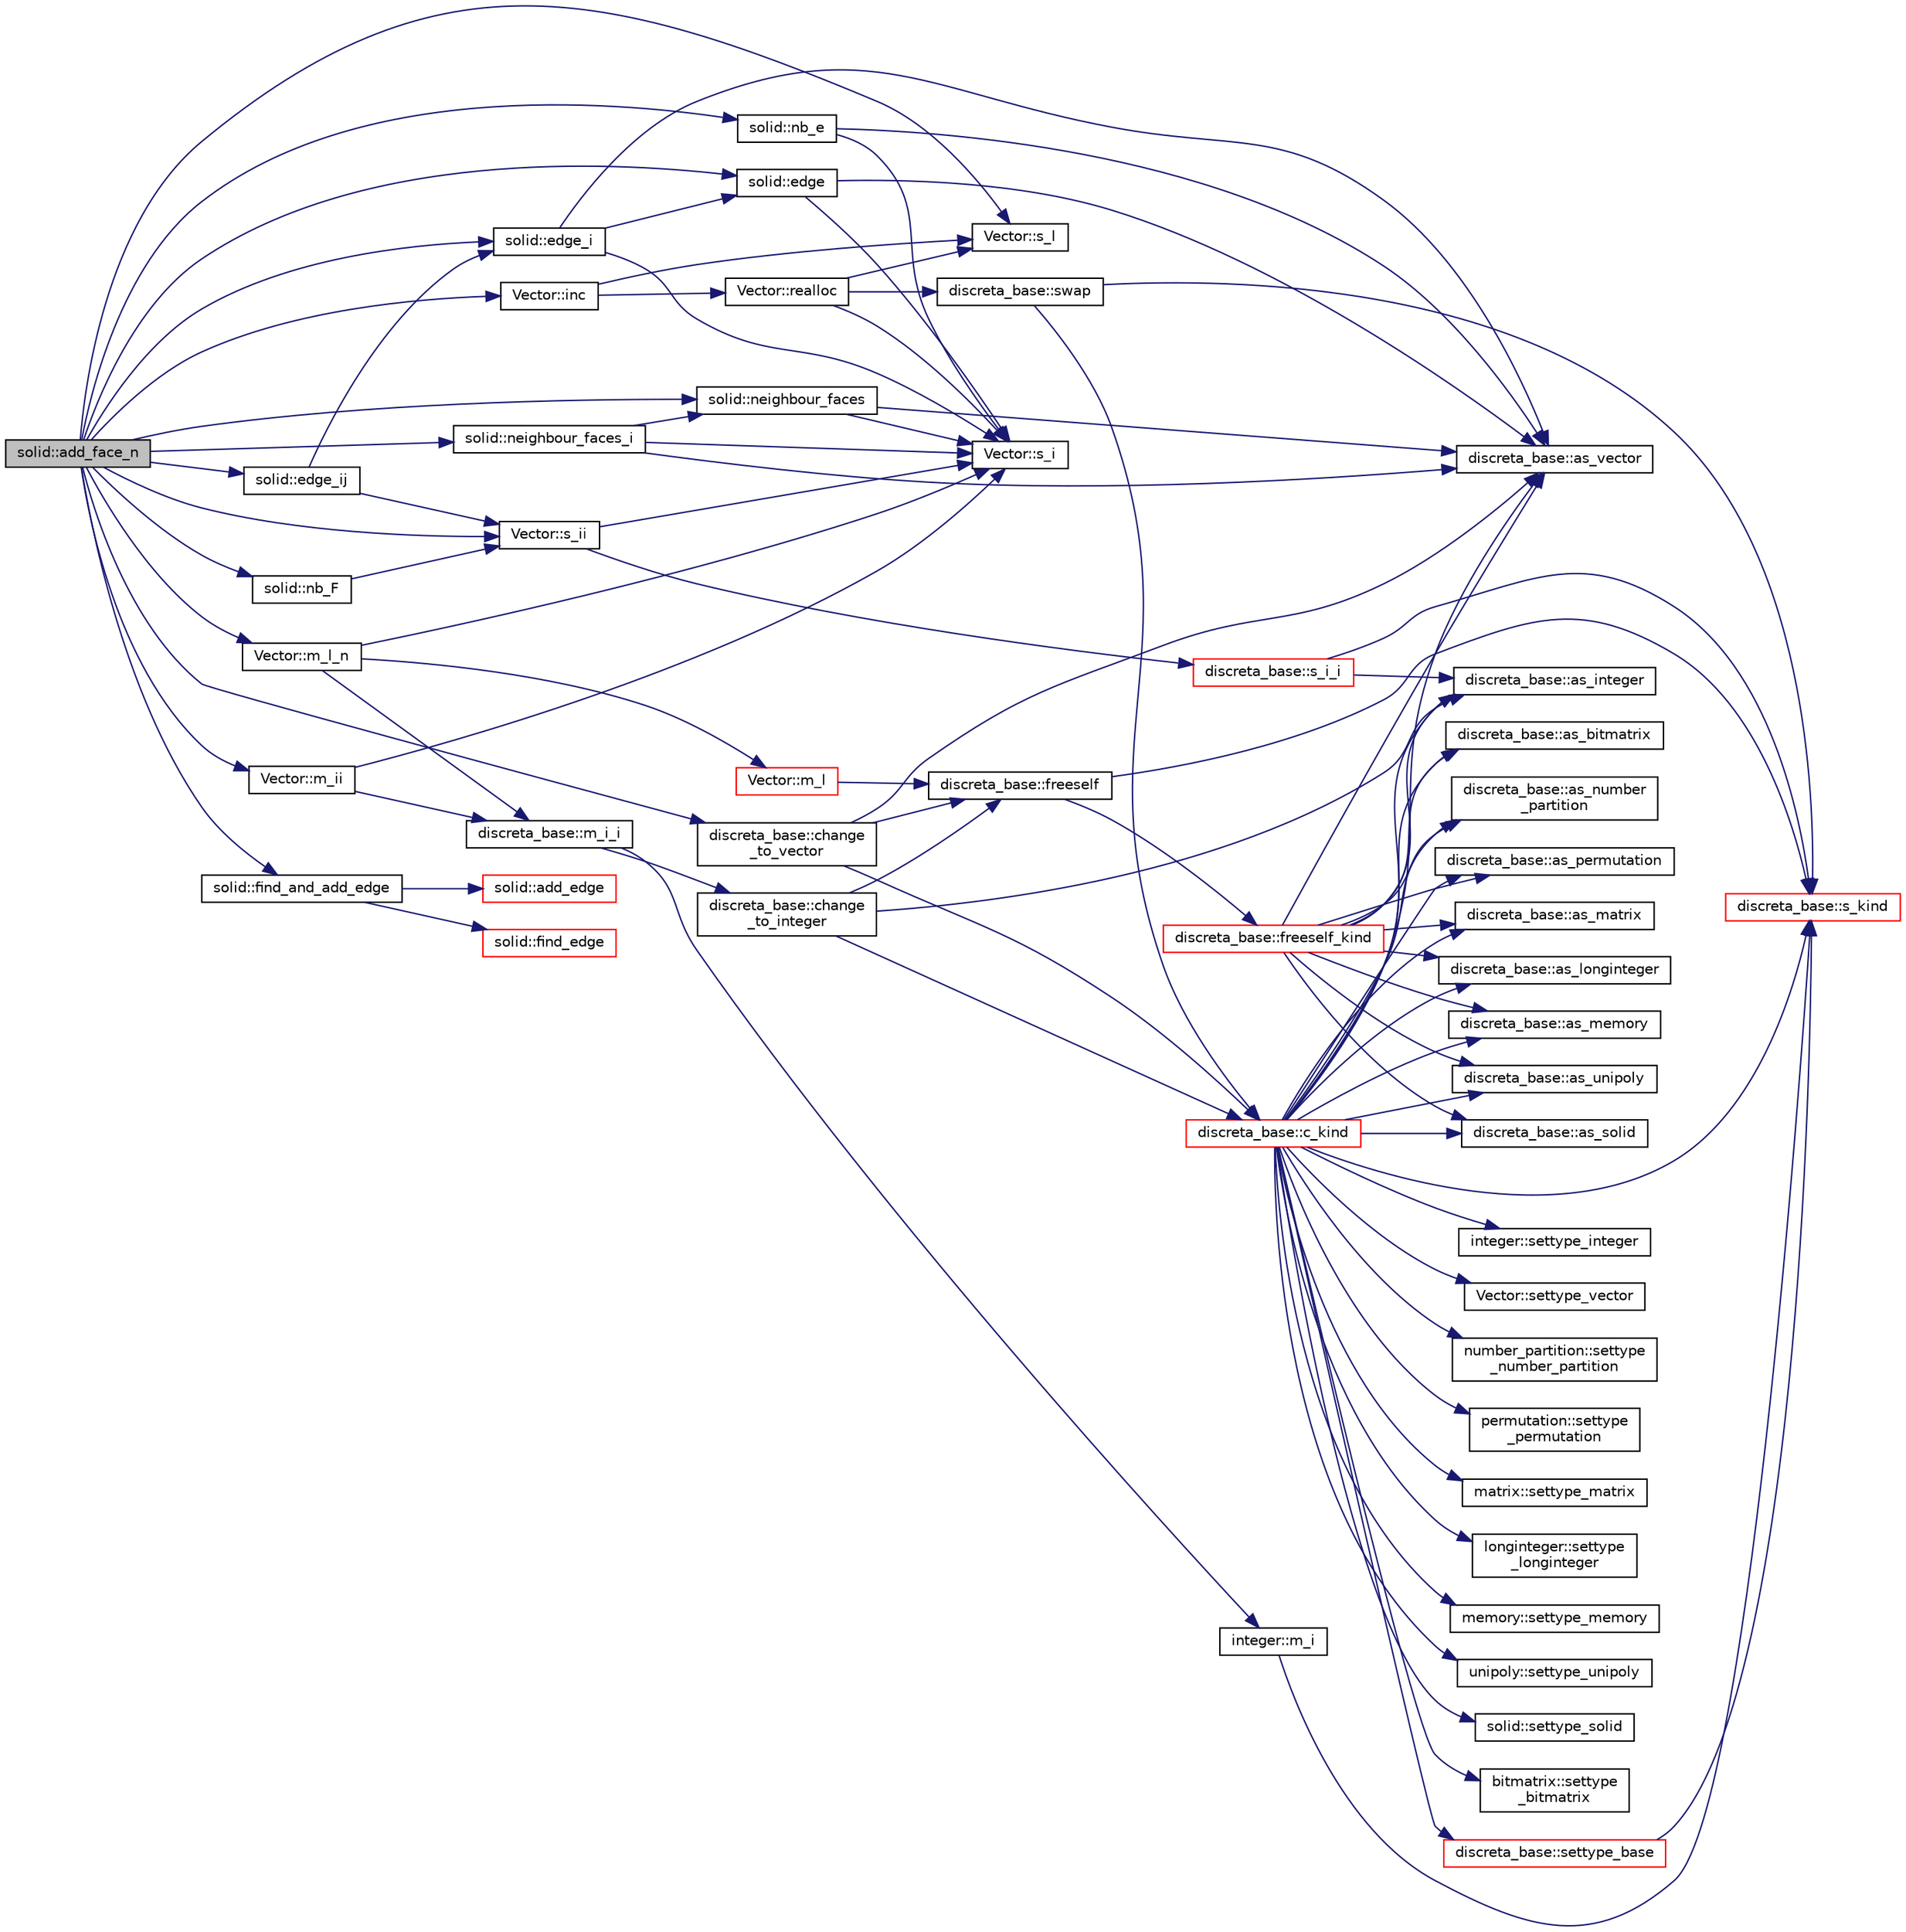 digraph "solid::add_face_n"
{
  edge [fontname="Helvetica",fontsize="10",labelfontname="Helvetica",labelfontsize="10"];
  node [fontname="Helvetica",fontsize="10",shape=record];
  rankdir="LR";
  Node693 [label="solid::add_face_n",height=0.2,width=0.4,color="black", fillcolor="grey75", style="filled", fontcolor="black"];
  Node693 -> Node694 [color="midnightblue",fontsize="10",style="solid",fontname="Helvetica"];
  Node694 [label="Vector::s_l",height=0.2,width=0.4,color="black", fillcolor="white", style="filled",URL="$d5/db2/class_vector.html#ad2dc082288f858d22a528832289e0704"];
  Node693 -> Node695 [color="midnightblue",fontsize="10",style="solid",fontname="Helvetica"];
  Node695 [label="solid::nb_e",height=0.2,width=0.4,color="black", fillcolor="white", style="filled",URL="$d8/def/classsolid.html#aeb3bd7332f1a39cdb44db6be83cca3f5"];
  Node695 -> Node696 [color="midnightblue",fontsize="10",style="solid",fontname="Helvetica"];
  Node696 [label="Vector::s_i",height=0.2,width=0.4,color="black", fillcolor="white", style="filled",URL="$d5/db2/class_vector.html#a1c4fe1752523df8119f70dd550244871"];
  Node695 -> Node697 [color="midnightblue",fontsize="10",style="solid",fontname="Helvetica"];
  Node697 [label="discreta_base::as_vector",height=0.2,width=0.4,color="black", fillcolor="white", style="filled",URL="$d7/d71/classdiscreta__base.html#a7bdd6cae39c380b128ee9e17e42cf020"];
  Node693 -> Node698 [color="midnightblue",fontsize="10",style="solid",fontname="Helvetica"];
  Node698 [label="Vector::inc",height=0.2,width=0.4,color="black", fillcolor="white", style="filled",URL="$d5/db2/class_vector.html#a5f6fe0531bc3d9829becd8503e4156a3"];
  Node698 -> Node699 [color="midnightblue",fontsize="10",style="solid",fontname="Helvetica"];
  Node699 [label="Vector::realloc",height=0.2,width=0.4,color="black", fillcolor="white", style="filled",URL="$d5/db2/class_vector.html#a00aff28a4a7cacc8c5aaf44b6f3fb3a5"];
  Node699 -> Node694 [color="midnightblue",fontsize="10",style="solid",fontname="Helvetica"];
  Node699 -> Node696 [color="midnightblue",fontsize="10",style="solid",fontname="Helvetica"];
  Node699 -> Node700 [color="midnightblue",fontsize="10",style="solid",fontname="Helvetica"];
  Node700 [label="discreta_base::swap",height=0.2,width=0.4,color="black", fillcolor="white", style="filled",URL="$d7/d71/classdiscreta__base.html#a2e8acbb9d3476675dac5b6a583b0293e"];
  Node700 -> Node701 [color="midnightblue",fontsize="10",style="solid",fontname="Helvetica"];
  Node701 [label="discreta_base::s_kind",height=0.2,width=0.4,color="red", fillcolor="white", style="filled",URL="$d7/d71/classdiscreta__base.html#a8a830025c74adbbc3362418a7c2ba157"];
  Node700 -> Node704 [color="midnightblue",fontsize="10",style="solid",fontname="Helvetica"];
  Node704 [label="discreta_base::c_kind",height=0.2,width=0.4,color="red", fillcolor="white", style="filled",URL="$d7/d71/classdiscreta__base.html#adc2ff61589c2d083688e7a43f333cb62"];
  Node704 -> Node705 [color="midnightblue",fontsize="10",style="solid",fontname="Helvetica"];
  Node705 [label="discreta_base::settype_base",height=0.2,width=0.4,color="red", fillcolor="white", style="filled",URL="$d7/d71/classdiscreta__base.html#a4f42899a89447d1c3993ea07c38f8ad4"];
  Node705 -> Node701 [color="midnightblue",fontsize="10",style="solid",fontname="Helvetica"];
  Node704 -> Node706 [color="midnightblue",fontsize="10",style="solid",fontname="Helvetica"];
  Node706 [label="discreta_base::as_integer",height=0.2,width=0.4,color="black", fillcolor="white", style="filled",URL="$d7/d71/classdiscreta__base.html#a00d7691eaf874fd283d942692fe8dd26"];
  Node704 -> Node707 [color="midnightblue",fontsize="10",style="solid",fontname="Helvetica"];
  Node707 [label="integer::settype_integer",height=0.2,width=0.4,color="black", fillcolor="white", style="filled",URL="$d0/de5/classinteger.html#a6265c65ef311229acd513d748faba796"];
  Node704 -> Node697 [color="midnightblue",fontsize="10",style="solid",fontname="Helvetica"];
  Node704 -> Node708 [color="midnightblue",fontsize="10",style="solid",fontname="Helvetica"];
  Node708 [label="Vector::settype_vector",height=0.2,width=0.4,color="black", fillcolor="white", style="filled",URL="$d5/db2/class_vector.html#a34e0d00b18c051f23904a8429fa6c8b4"];
  Node704 -> Node709 [color="midnightblue",fontsize="10",style="solid",fontname="Helvetica"];
  Node709 [label="discreta_base::as_number\l_partition",height=0.2,width=0.4,color="black", fillcolor="white", style="filled",URL="$d7/d71/classdiscreta__base.html#a307aa09de0e925d46697707968ffab00"];
  Node704 -> Node710 [color="midnightblue",fontsize="10",style="solid",fontname="Helvetica"];
  Node710 [label="number_partition::settype\l_number_partition",height=0.2,width=0.4,color="black", fillcolor="white", style="filled",URL="$df/d50/classnumber__partition.html#a3aaec1b557758f643ffc8555bbc358be"];
  Node704 -> Node711 [color="midnightblue",fontsize="10",style="solid",fontname="Helvetica"];
  Node711 [label="discreta_base::as_permutation",height=0.2,width=0.4,color="black", fillcolor="white", style="filled",URL="$d7/d71/classdiscreta__base.html#aa4e72f36a82984239b12ae831e131098"];
  Node704 -> Node712 [color="midnightblue",fontsize="10",style="solid",fontname="Helvetica"];
  Node712 [label="permutation::settype\l_permutation",height=0.2,width=0.4,color="black", fillcolor="white", style="filled",URL="$d0/d08/classpermutation.html#af1eea29f86195cede9562e444664c28c"];
  Node704 -> Node713 [color="midnightblue",fontsize="10",style="solid",fontname="Helvetica"];
  Node713 [label="discreta_base::as_matrix",height=0.2,width=0.4,color="black", fillcolor="white", style="filled",URL="$d7/d71/classdiscreta__base.html#ae4d7f56d917a4707b838fbffde6467ff"];
  Node704 -> Node714 [color="midnightblue",fontsize="10",style="solid",fontname="Helvetica"];
  Node714 [label="matrix::settype_matrix",height=0.2,width=0.4,color="black", fillcolor="white", style="filled",URL="$d1/d8d/classmatrix.html#a1780283a64a789e4084d792683d276bb"];
  Node704 -> Node715 [color="midnightblue",fontsize="10",style="solid",fontname="Helvetica"];
  Node715 [label="discreta_base::as_longinteger",height=0.2,width=0.4,color="black", fillcolor="white", style="filled",URL="$d7/d71/classdiscreta__base.html#a20a094639eb711b10c8694c51937f7cd"];
  Node704 -> Node716 [color="midnightblue",fontsize="10",style="solid",fontname="Helvetica"];
  Node716 [label="longinteger::settype\l_longinteger",height=0.2,width=0.4,color="black", fillcolor="white", style="filled",URL="$d3/d71/classlonginteger.html#ae5f811ece8df31b9ff114368a18e1dc5"];
  Node704 -> Node717 [color="midnightblue",fontsize="10",style="solid",fontname="Helvetica"];
  Node717 [label="discreta_base::as_memory",height=0.2,width=0.4,color="black", fillcolor="white", style="filled",URL="$d7/d71/classdiscreta__base.html#ad94b2d7dce0cd4fa22db57f6e79c4bd2"];
  Node704 -> Node718 [color="midnightblue",fontsize="10",style="solid",fontname="Helvetica"];
  Node718 [label="memory::settype_memory",height=0.2,width=0.4,color="black", fillcolor="white", style="filled",URL="$d8/d99/classmemory.html#a33aae277f9b8fe36b02e9d5da895451b"];
  Node704 -> Node719 [color="midnightblue",fontsize="10",style="solid",fontname="Helvetica"];
  Node719 [label="discreta_base::as_unipoly",height=0.2,width=0.4,color="black", fillcolor="white", style="filled",URL="$d7/d71/classdiscreta__base.html#ad50d8027f039fe5c2478cddb243adc9d"];
  Node704 -> Node720 [color="midnightblue",fontsize="10",style="solid",fontname="Helvetica"];
  Node720 [label="unipoly::settype_unipoly",height=0.2,width=0.4,color="black", fillcolor="white", style="filled",URL="$d1/d89/classunipoly.html#a8db854fcc85c5e1150b1f1b1c005c95b"];
  Node704 -> Node721 [color="midnightblue",fontsize="10",style="solid",fontname="Helvetica"];
  Node721 [label="discreta_base::as_solid",height=0.2,width=0.4,color="black", fillcolor="white", style="filled",URL="$d7/d71/classdiscreta__base.html#a1fc5f2b85ec97ab0a69dd64903c970a5"];
  Node704 -> Node722 [color="midnightblue",fontsize="10",style="solid",fontname="Helvetica"];
  Node722 [label="solid::settype_solid",height=0.2,width=0.4,color="black", fillcolor="white", style="filled",URL="$d8/def/classsolid.html#a775bd4821f75a8aee4ea3d4335ff90e0"];
  Node704 -> Node723 [color="midnightblue",fontsize="10",style="solid",fontname="Helvetica"];
  Node723 [label="discreta_base::as_bitmatrix",height=0.2,width=0.4,color="black", fillcolor="white", style="filled",URL="$d7/d71/classdiscreta__base.html#a071ad54ea8ef6c9d1d15f532e5a76df6"];
  Node704 -> Node724 [color="midnightblue",fontsize="10",style="solid",fontname="Helvetica"];
  Node724 [label="bitmatrix::settype\l_bitmatrix",height=0.2,width=0.4,color="black", fillcolor="white", style="filled",URL="$de/dc8/classbitmatrix.html#acb571d947f9526665ebbdc0ce3e2a973"];
  Node704 -> Node701 [color="midnightblue",fontsize="10",style="solid",fontname="Helvetica"];
  Node698 -> Node694 [color="midnightblue",fontsize="10",style="solid",fontname="Helvetica"];
  Node693 -> Node743 [color="midnightblue",fontsize="10",style="solid",fontname="Helvetica"];
  Node743 [label="solid::edge",height=0.2,width=0.4,color="black", fillcolor="white", style="filled",URL="$d8/def/classsolid.html#a703b914bee212828ebb65d3d5313460e"];
  Node743 -> Node696 [color="midnightblue",fontsize="10",style="solid",fontname="Helvetica"];
  Node743 -> Node697 [color="midnightblue",fontsize="10",style="solid",fontname="Helvetica"];
  Node693 -> Node744 [color="midnightblue",fontsize="10",style="solid",fontname="Helvetica"];
  Node744 [label="solid::neighbour_faces",height=0.2,width=0.4,color="black", fillcolor="white", style="filled",URL="$d8/def/classsolid.html#aa679392983420946e8f1db13b0fc40b0"];
  Node744 -> Node696 [color="midnightblue",fontsize="10",style="solid",fontname="Helvetica"];
  Node744 -> Node697 [color="midnightblue",fontsize="10",style="solid",fontname="Helvetica"];
  Node693 -> Node745 [color="midnightblue",fontsize="10",style="solid",fontname="Helvetica"];
  Node745 [label="Vector::m_ii",height=0.2,width=0.4,color="black", fillcolor="white", style="filled",URL="$d5/db2/class_vector.html#aa6a97eabb43f192a47947f4f6acbb04d"];
  Node745 -> Node696 [color="midnightblue",fontsize="10",style="solid",fontname="Helvetica"];
  Node745 -> Node746 [color="midnightblue",fontsize="10",style="solid",fontname="Helvetica"];
  Node746 [label="discreta_base::m_i_i",height=0.2,width=0.4,color="black", fillcolor="white", style="filled",URL="$d7/d71/classdiscreta__base.html#aa231464a9d4bc233f66608021c9ad997"];
  Node746 -> Node747 [color="midnightblue",fontsize="10",style="solid",fontname="Helvetica"];
  Node747 [label="discreta_base::change\l_to_integer",height=0.2,width=0.4,color="black", fillcolor="white", style="filled",URL="$d7/d71/classdiscreta__base.html#a58a5a5bd8f8e6f2dd7b4483b66dc7bb9"];
  Node747 -> Node748 [color="midnightblue",fontsize="10",style="solid",fontname="Helvetica"];
  Node748 [label="discreta_base::freeself",height=0.2,width=0.4,color="black", fillcolor="white", style="filled",URL="$d7/d71/classdiscreta__base.html#a9a3c9501a562293b5667c11b9174d6e5"];
  Node748 -> Node749 [color="midnightblue",fontsize="10",style="solid",fontname="Helvetica"];
  Node749 [label="discreta_base::freeself_kind",height=0.2,width=0.4,color="red", fillcolor="white", style="filled",URL="$d7/d71/classdiscreta__base.html#a63a23ada2165b3838fab719ed458cec8"];
  Node749 -> Node706 [color="midnightblue",fontsize="10",style="solid",fontname="Helvetica"];
  Node749 -> Node697 [color="midnightblue",fontsize="10",style="solid",fontname="Helvetica"];
  Node749 -> Node709 [color="midnightblue",fontsize="10",style="solid",fontname="Helvetica"];
  Node749 -> Node711 [color="midnightblue",fontsize="10",style="solid",fontname="Helvetica"];
  Node749 -> Node713 [color="midnightblue",fontsize="10",style="solid",fontname="Helvetica"];
  Node749 -> Node715 [color="midnightblue",fontsize="10",style="solid",fontname="Helvetica"];
  Node749 -> Node717 [color="midnightblue",fontsize="10",style="solid",fontname="Helvetica"];
  Node749 -> Node719 [color="midnightblue",fontsize="10",style="solid",fontname="Helvetica"];
  Node749 -> Node721 [color="midnightblue",fontsize="10",style="solid",fontname="Helvetica"];
  Node749 -> Node723 [color="midnightblue",fontsize="10",style="solid",fontname="Helvetica"];
  Node748 -> Node701 [color="midnightblue",fontsize="10",style="solid",fontname="Helvetica"];
  Node747 -> Node704 [color="midnightblue",fontsize="10",style="solid",fontname="Helvetica"];
  Node747 -> Node706 [color="midnightblue",fontsize="10",style="solid",fontname="Helvetica"];
  Node746 -> Node775 [color="midnightblue",fontsize="10",style="solid",fontname="Helvetica"];
  Node775 [label="integer::m_i",height=0.2,width=0.4,color="black", fillcolor="white", style="filled",URL="$d0/de5/classinteger.html#a869091f0a0f35f5354c8c4a70250e8a9"];
  Node775 -> Node701 [color="midnightblue",fontsize="10",style="solid",fontname="Helvetica"];
  Node693 -> Node776 [color="midnightblue",fontsize="10",style="solid",fontname="Helvetica"];
  Node776 [label="solid::nb_F",height=0.2,width=0.4,color="black", fillcolor="white", style="filled",URL="$d8/def/classsolid.html#a476fed0721c9fb1532618dd96db251d6"];
  Node776 -> Node777 [color="midnightblue",fontsize="10",style="solid",fontname="Helvetica"];
  Node777 [label="Vector::s_ii",height=0.2,width=0.4,color="black", fillcolor="white", style="filled",URL="$d5/db2/class_vector.html#a75d4942cc7b9794717b4846c10520db8"];
  Node777 -> Node696 [color="midnightblue",fontsize="10",style="solid",fontname="Helvetica"];
  Node777 -> Node778 [color="midnightblue",fontsize="10",style="solid",fontname="Helvetica"];
  Node778 [label="discreta_base::s_i_i",height=0.2,width=0.4,color="red", fillcolor="white", style="filled",URL="$d7/d71/classdiscreta__base.html#aadb92c01fbe69b3034b0214b33fbc735"];
  Node778 -> Node701 [color="midnightblue",fontsize="10",style="solid",fontname="Helvetica"];
  Node778 -> Node706 [color="midnightblue",fontsize="10",style="solid",fontname="Helvetica"];
  Node693 -> Node780 [color="midnightblue",fontsize="10",style="solid",fontname="Helvetica"];
  Node780 [label="solid::edge_i",height=0.2,width=0.4,color="black", fillcolor="white", style="filled",URL="$d8/def/classsolid.html#af5ed0a914a62d73b448c3546d9bb0e0c"];
  Node780 -> Node743 [color="midnightblue",fontsize="10",style="solid",fontname="Helvetica"];
  Node780 -> Node696 [color="midnightblue",fontsize="10",style="solid",fontname="Helvetica"];
  Node780 -> Node697 [color="midnightblue",fontsize="10",style="solid",fontname="Helvetica"];
  Node693 -> Node781 [color="midnightblue",fontsize="10",style="solid",fontname="Helvetica"];
  Node781 [label="discreta_base::change\l_to_vector",height=0.2,width=0.4,color="black", fillcolor="white", style="filled",URL="$d7/d71/classdiscreta__base.html#a66186d19c55ad54af11e2a040a763c38"];
  Node781 -> Node748 [color="midnightblue",fontsize="10",style="solid",fontname="Helvetica"];
  Node781 -> Node704 [color="midnightblue",fontsize="10",style="solid",fontname="Helvetica"];
  Node781 -> Node697 [color="midnightblue",fontsize="10",style="solid",fontname="Helvetica"];
  Node693 -> Node782 [color="midnightblue",fontsize="10",style="solid",fontname="Helvetica"];
  Node782 [label="Vector::m_l_n",height=0.2,width=0.4,color="black", fillcolor="white", style="filled",URL="$d5/db2/class_vector.html#a5c7c126e6266ecdc832c5ce5bc1cca2f"];
  Node782 -> Node783 [color="midnightblue",fontsize="10",style="solid",fontname="Helvetica"];
  Node783 [label="Vector::m_l",height=0.2,width=0.4,color="red", fillcolor="white", style="filled",URL="$d5/db2/class_vector.html#a00f5520c2a6b4f5282a1a8bcf8ea74eb"];
  Node783 -> Node748 [color="midnightblue",fontsize="10",style="solid",fontname="Helvetica"];
  Node782 -> Node696 [color="midnightblue",fontsize="10",style="solid",fontname="Helvetica"];
  Node782 -> Node746 [color="midnightblue",fontsize="10",style="solid",fontname="Helvetica"];
  Node693 -> Node785 [color="midnightblue",fontsize="10",style="solid",fontname="Helvetica"];
  Node785 [label="solid::neighbour_faces_i",height=0.2,width=0.4,color="black", fillcolor="white", style="filled",URL="$d8/def/classsolid.html#a5f8389874c5134f2ccb46a93c2335937"];
  Node785 -> Node744 [color="midnightblue",fontsize="10",style="solid",fontname="Helvetica"];
  Node785 -> Node696 [color="midnightblue",fontsize="10",style="solid",fontname="Helvetica"];
  Node785 -> Node697 [color="midnightblue",fontsize="10",style="solid",fontname="Helvetica"];
  Node693 -> Node786 [color="midnightblue",fontsize="10",style="solid",fontname="Helvetica"];
  Node786 [label="solid::find_and_add_edge",height=0.2,width=0.4,color="black", fillcolor="white", style="filled",URL="$d8/def/classsolid.html#a91c02de4312c4942c0f6642154d97047"];
  Node786 -> Node787 [color="midnightblue",fontsize="10",style="solid",fontname="Helvetica"];
  Node787 [label="solid::find_edge",height=0.2,width=0.4,color="red", fillcolor="white", style="filled",URL="$d8/def/classsolid.html#a4e6e784df5bac1fcd8398f5e6c7df493"];
  Node786 -> Node793 [color="midnightblue",fontsize="10",style="solid",fontname="Helvetica"];
  Node793 [label="solid::add_edge",height=0.2,width=0.4,color="red", fillcolor="white", style="filled",URL="$d8/def/classsolid.html#a972d36c69f629d8f78d3a7fccb5b75ba"];
  Node693 -> Node777 [color="midnightblue",fontsize="10",style="solid",fontname="Helvetica"];
  Node693 -> Node797 [color="midnightblue",fontsize="10",style="solid",fontname="Helvetica"];
  Node797 [label="solid::edge_ij",height=0.2,width=0.4,color="black", fillcolor="white", style="filled",URL="$d8/def/classsolid.html#a7fe7ff45f9406a6959ff27c5a7cbb067"];
  Node797 -> Node780 [color="midnightblue",fontsize="10",style="solid",fontname="Helvetica"];
  Node797 -> Node777 [color="midnightblue",fontsize="10",style="solid",fontname="Helvetica"];
}
